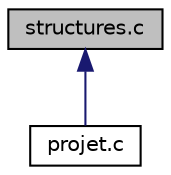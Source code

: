 digraph "structures.c"
{
  edge [fontname="Helvetica",fontsize="10",labelfontname="Helvetica",labelfontsize="10"];
  node [fontname="Helvetica",fontsize="10",shape=record];
  Node3 [label="structures.c",height=0.2,width=0.4,color="black", fillcolor="grey75", style="filled", fontcolor="black"];
  Node3 -> Node4 [dir="back",color="midnightblue",fontsize="10",style="solid",fontname="Helvetica"];
  Node4 [label="projet.c",height=0.2,width=0.4,color="black", fillcolor="white", style="filled",URL="$dd/d76/projet_8c.html",tooltip="Projet de Gestion des Passagers d&#39;un Aéroport. "];
}
